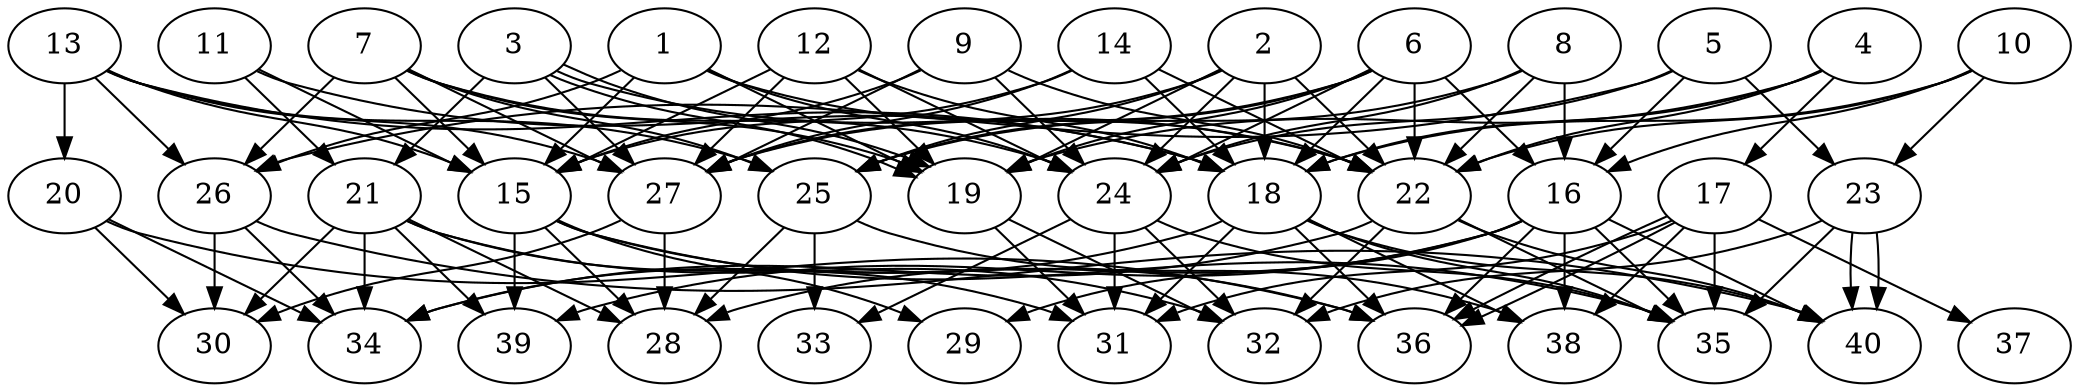 // DAG automatically generated by daggen at Thu Oct  3 14:06:49 2019
// ./daggen --dot -n 40 --ccr 0.5 --fat 0.7 --regular 0.7 --density 0.6 --mindata 5242880 --maxdata 52428800 
digraph G {
  1 [size="71696384", alpha="0.14", expect_size="35848192"] 
  1 -> 15 [size ="35848192"]
  1 -> 19 [size ="35848192"]
  1 -> 22 [size ="35848192"]
  1 -> 24 [size ="35848192"]
  1 -> 26 [size ="35848192"]
  2 [size="89540608", alpha="0.05", expect_size="44770304"] 
  2 -> 18 [size ="44770304"]
  2 -> 19 [size ="44770304"]
  2 -> 22 [size ="44770304"]
  2 -> 24 [size ="44770304"]
  2 -> 25 [size ="44770304"]
  2 -> 27 [size ="44770304"]
  3 [size="18866176", alpha="0.02", expect_size="9433088"] 
  3 -> 19 [size ="9433088"]
  3 -> 19 [size ="9433088"]
  3 -> 21 [size ="9433088"]
  3 -> 22 [size ="9433088"]
  3 -> 27 [size ="9433088"]
  4 [size="15923200", alpha="0.20", expect_size="7961600"] 
  4 -> 17 [size ="7961600"]
  4 -> 18 [size ="7961600"]
  4 -> 19 [size ="7961600"]
  4 -> 22 [size ="7961600"]
  5 [size="61190144", alpha="0.15", expect_size="30595072"] 
  5 -> 16 [size ="30595072"]
  5 -> 23 [size ="30595072"]
  5 -> 24 [size ="30595072"]
  5 -> 26 [size ="30595072"]
  6 [size="101396480", alpha="0.11", expect_size="50698240"] 
  6 -> 16 [size ="50698240"]
  6 -> 18 [size ="50698240"]
  6 -> 19 [size ="50698240"]
  6 -> 22 [size ="50698240"]
  6 -> 24 [size ="50698240"]
  6 -> 25 [size ="50698240"]
  6 -> 27 [size ="50698240"]
  7 [size="24426496", alpha="0.04", expect_size="12213248"] 
  7 -> 15 [size ="12213248"]
  7 -> 19 [size ="12213248"]
  7 -> 24 [size ="12213248"]
  7 -> 25 [size ="12213248"]
  7 -> 26 [size ="12213248"]
  7 -> 27 [size ="12213248"]
  8 [size="79337472", alpha="0.18", expect_size="39668736"] 
  8 -> 16 [size ="39668736"]
  8 -> 22 [size ="39668736"]
  8 -> 24 [size ="39668736"]
  8 -> 25 [size ="39668736"]
  9 [size="20420608", alpha="0.06", expect_size="10210304"] 
  9 -> 15 [size ="10210304"]
  9 -> 22 [size ="10210304"]
  9 -> 24 [size ="10210304"]
  9 -> 27 [size ="10210304"]
  10 [size="61777920", alpha="0.16", expect_size="30888960"] 
  10 -> 16 [size ="30888960"]
  10 -> 18 [size ="30888960"]
  10 -> 22 [size ="30888960"]
  10 -> 23 [size ="30888960"]
  11 [size="17324032", alpha="0.03", expect_size="8662016"] 
  11 -> 15 [size ="8662016"]
  11 -> 18 [size ="8662016"]
  11 -> 21 [size ="8662016"]
  12 [size="83789824", alpha="0.17", expect_size="41894912"] 
  12 -> 15 [size ="41894912"]
  12 -> 18 [size ="41894912"]
  12 -> 19 [size ="41894912"]
  12 -> 24 [size ="41894912"]
  12 -> 27 [size ="41894912"]
  13 [size="12828672", alpha="0.09", expect_size="6414336"] 
  13 -> 15 [size ="6414336"]
  13 -> 18 [size ="6414336"]
  13 -> 20 [size ="6414336"]
  13 -> 25 [size ="6414336"]
  13 -> 26 [size ="6414336"]
  13 -> 27 [size ="6414336"]
  14 [size="21086208", alpha="0.16", expect_size="10543104"] 
  14 -> 15 [size ="10543104"]
  14 -> 18 [size ="10543104"]
  14 -> 22 [size ="10543104"]
  14 -> 27 [size ="10543104"]
  15 [size="20684800", alpha="0.19", expect_size="10342400"] 
  15 -> 28 [size ="10342400"]
  15 -> 29 [size ="10342400"]
  15 -> 35 [size ="10342400"]
  15 -> 36 [size ="10342400"]
  15 -> 39 [size ="10342400"]
  16 [size="93353984", alpha="0.01", expect_size="46676992"] 
  16 -> 28 [size ="46676992"]
  16 -> 29 [size ="46676992"]
  16 -> 35 [size ="46676992"]
  16 -> 36 [size ="46676992"]
  16 -> 38 [size ="46676992"]
  16 -> 39 [size ="46676992"]
  16 -> 40 [size ="46676992"]
  17 [size="51032064", alpha="0.18", expect_size="25516032"] 
  17 -> 31 [size ="25516032"]
  17 -> 35 [size ="25516032"]
  17 -> 36 [size ="25516032"]
  17 -> 36 [size ="25516032"]
  17 -> 37 [size ="25516032"]
  17 -> 38 [size ="25516032"]
  18 [size="69113856", alpha="0.03", expect_size="34556928"] 
  18 -> 31 [size ="34556928"]
  18 -> 34 [size ="34556928"]
  18 -> 35 [size ="34556928"]
  18 -> 36 [size ="34556928"]
  18 -> 38 [size ="34556928"]
  18 -> 40 [size ="34556928"]
  19 [size="59197440", alpha="0.12", expect_size="29598720"] 
  19 -> 31 [size ="29598720"]
  19 -> 32 [size ="29598720"]
  20 [size="86585344", alpha="0.13", expect_size="43292672"] 
  20 -> 30 [size ="43292672"]
  20 -> 34 [size ="43292672"]
  20 -> 36 [size ="43292672"]
  21 [size="67137536", alpha="0.07", expect_size="33568768"] 
  21 -> 28 [size ="33568768"]
  21 -> 30 [size ="33568768"]
  21 -> 31 [size ="33568768"]
  21 -> 32 [size ="33568768"]
  21 -> 34 [size ="33568768"]
  21 -> 39 [size ="33568768"]
  22 [size="83109888", alpha="0.19", expect_size="41554944"] 
  22 -> 32 [size ="41554944"]
  22 -> 34 [size ="41554944"]
  22 -> 35 [size ="41554944"]
  22 -> 40 [size ="41554944"]
  23 [size="68730880", alpha="0.11", expect_size="34365440"] 
  23 -> 32 [size ="34365440"]
  23 -> 35 [size ="34365440"]
  23 -> 40 [size ="34365440"]
  23 -> 40 [size ="34365440"]
  24 [size="14694400", alpha="0.06", expect_size="7347200"] 
  24 -> 31 [size ="7347200"]
  24 -> 32 [size ="7347200"]
  24 -> 33 [size ="7347200"]
  24 -> 35 [size ="7347200"]
  25 [size="88240128", alpha="0.10", expect_size="44120064"] 
  25 -> 28 [size ="44120064"]
  25 -> 33 [size ="44120064"]
  25 -> 38 [size ="44120064"]
  26 [size="85770240", alpha="0.14", expect_size="42885120"] 
  26 -> 30 [size ="42885120"]
  26 -> 34 [size ="42885120"]
  26 -> 40 [size ="42885120"]
  27 [size="91211776", alpha="0.01", expect_size="45605888"] 
  27 -> 28 [size ="45605888"]
  27 -> 30 [size ="45605888"]
  28 [size="79974400", alpha="0.03", expect_size="39987200"] 
  29 [size="94236672", alpha="0.07", expect_size="47118336"] 
  30 [size="55240704", alpha="0.01", expect_size="27620352"] 
  31 [size="22777856", alpha="0.17", expect_size="11388928"] 
  32 [size="58056704", alpha="0.09", expect_size="29028352"] 
  33 [size="51392512", alpha="0.01", expect_size="25696256"] 
  34 [size="11161600", alpha="0.15", expect_size="5580800"] 
  35 [size="37177344", alpha="0.12", expect_size="18588672"] 
  36 [size="85774336", alpha="0.06", expect_size="42887168"] 
  37 [size="59119616", alpha="0.08", expect_size="29559808"] 
  38 [size="65525760", alpha="0.03", expect_size="32762880"] 
  39 [size="79474688", alpha="0.09", expect_size="39737344"] 
  40 [size="16531456", alpha="0.10", expect_size="8265728"] 
}
